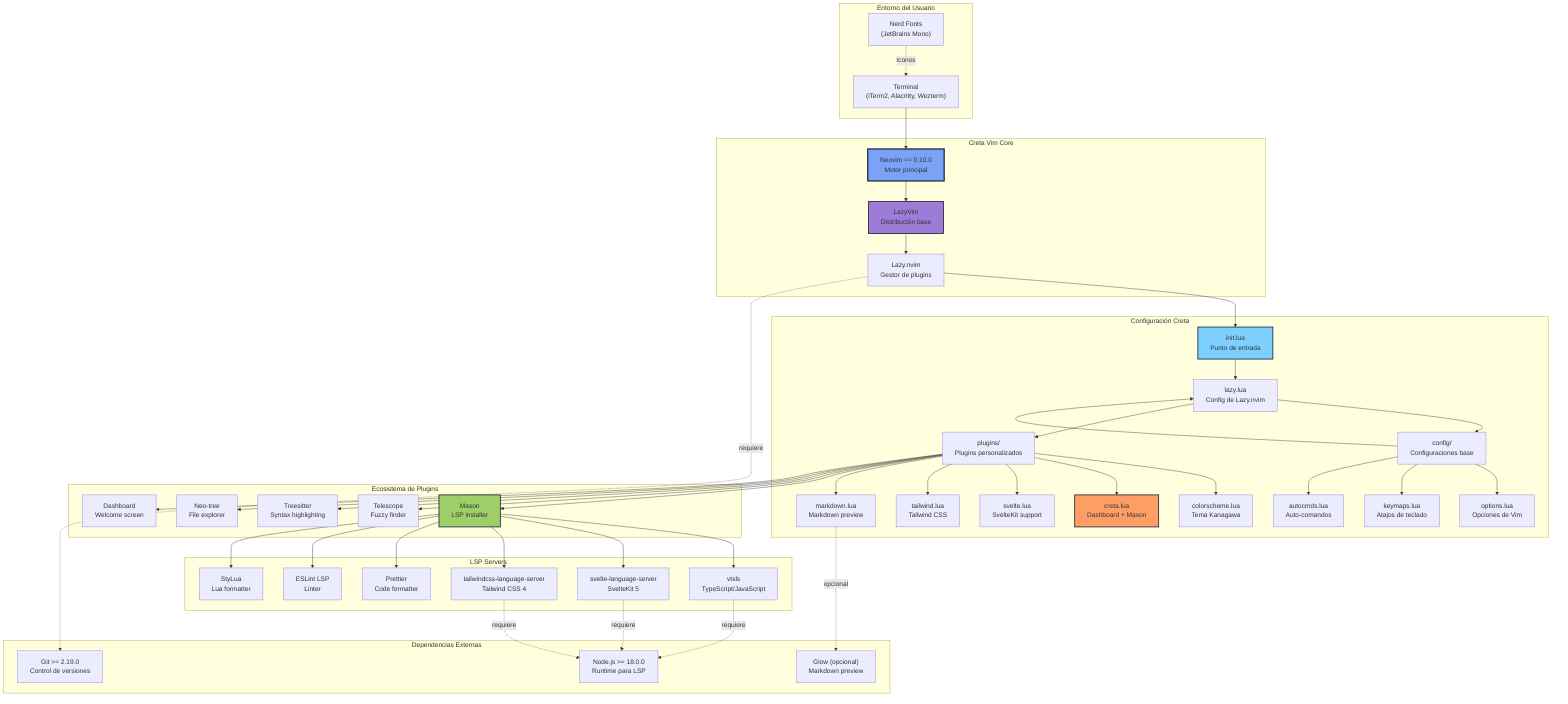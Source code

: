 graph TB
    subgraph "Entorno del Usuario"
        Terminal["Terminal<br/>(iTerm2, Alacritty, Wezterm)"]
        NerdFont["Nerd Fonts<br/>(JetBrains Mono)"]
    end

    subgraph "Creta Vim Core"
        Neovim["Neovim >= 0.10.0<br/>Motor principal"]
        LazyVim["LazyVim<br/>Distribución base"]
        Lazy["Lazy.nvim<br/>Gestor de plugins"]
    end

    subgraph "Configuración Creta"
        InitLua["init.lua<br/>Punto de entrada"]
        ConfigLayer["config/<br/>Configuraciones base"]
        PluginLayer["plugins/<br/>Plugins personalizados"]

        ConfigLayer --> Options["options.lua<br/>Opciones de Vim"]
        ConfigLayer --> Keymaps["keymaps.lua<br/>Atajos de teclado"]
        ConfigLayer --> Autocmds["autocmds.lua<br/>Auto-comandos"]
        ConfigLayer --> LazyConfig["lazy.lua<br/>Config de Lazy.nvim"]

        PluginLayer --> Colorscheme["colorscheme.lua<br/>Tema Kanagawa"]
        PluginLayer --> Creta["creta.lua<br/>Dashboard + Mason"]
        PluginLayer --> Svelte["svelte.lua<br/>SvelteKit support"]
        PluginLayer --> Tailwind["tailwind.lua<br/>Tailwind CSS"]
        PluginLayer --> Markdown["markdown.lua<br/>Markdown preview"]
    end

    subgraph "Ecosistema de Plugins"
        Mason["Mason<br/>LSP installer"]
        Telescope["Telescope<br/>Fuzzy finder"]
        Treesitter["Treesitter<br/>Syntax highlighting"]
        NeoTree["Neo-tree<br/>File explorer"]
        Dashboard["Dashboard<br/>Welcome screen"]
    end

    subgraph "LSP Servers"
        VTSLS["vtsls<br/>TypeScript/JavaScript"]
        SvelteLSP["svelte-language-server<br/>SvelteKit 5"]
        TailwindLSP["tailwindcss-language-server<br/>Tailwind CSS 4"]
        Prettier["Prettier<br/>Code formatter"]
        ESLint["ESLint LSP<br/>Linter"]
        StyLua["StyLua<br/>Lua formatter"]
    end

    subgraph "Dependencias Externas"
        NodeJS["Node.js >= 18.0.0<br/>Runtime para LSP"]
        Git["Git >= 2.19.0<br/>Control de versiones"]
        Glow["Glow (opcional)<br/>Markdown preview"]
    end

    Terminal --> Neovim
    NerdFont -.->|Iconos| Terminal

    Neovim --> LazyVim
    LazyVim --> Lazy
    Lazy --> InitLua

    InitLua --> LazyConfig
    LazyConfig --> ConfigLayer
    LazyConfig --> PluginLayer

    PluginLayer --> Mason
    PluginLayer --> Telescope
    PluginLayer --> Treesitter
    PluginLayer --> NeoTree
    PluginLayer --> Dashboard

    Mason --> VTSLS
    Mason --> SvelteLSP
    Mason --> TailwindLSP
    Mason --> Prettier
    Mason --> ESLint
    Mason --> StyLua

    VTSLS -.->|requiere| NodeJS
    SvelteLSP -.->|requiere| NodeJS
    TailwindLSP -.->|requiere| NodeJS
    Lazy -.->|requiere| Git
    Markdown -.->|opcional| Glow

    style Neovim fill:#7aa2f7,stroke:#1f2335,stroke-width:3px
    style LazyVim fill:#9d7cd8,stroke:#1f2335,stroke-width:2px
    style InitLua fill:#7dcfff,stroke:#1f2335,stroke-width:2px
    style Creta fill:#ff9e64,stroke:#1f2335,stroke-width:2px
    style Mason fill:#9ece6a,stroke:#1f2335,stroke-width:2px